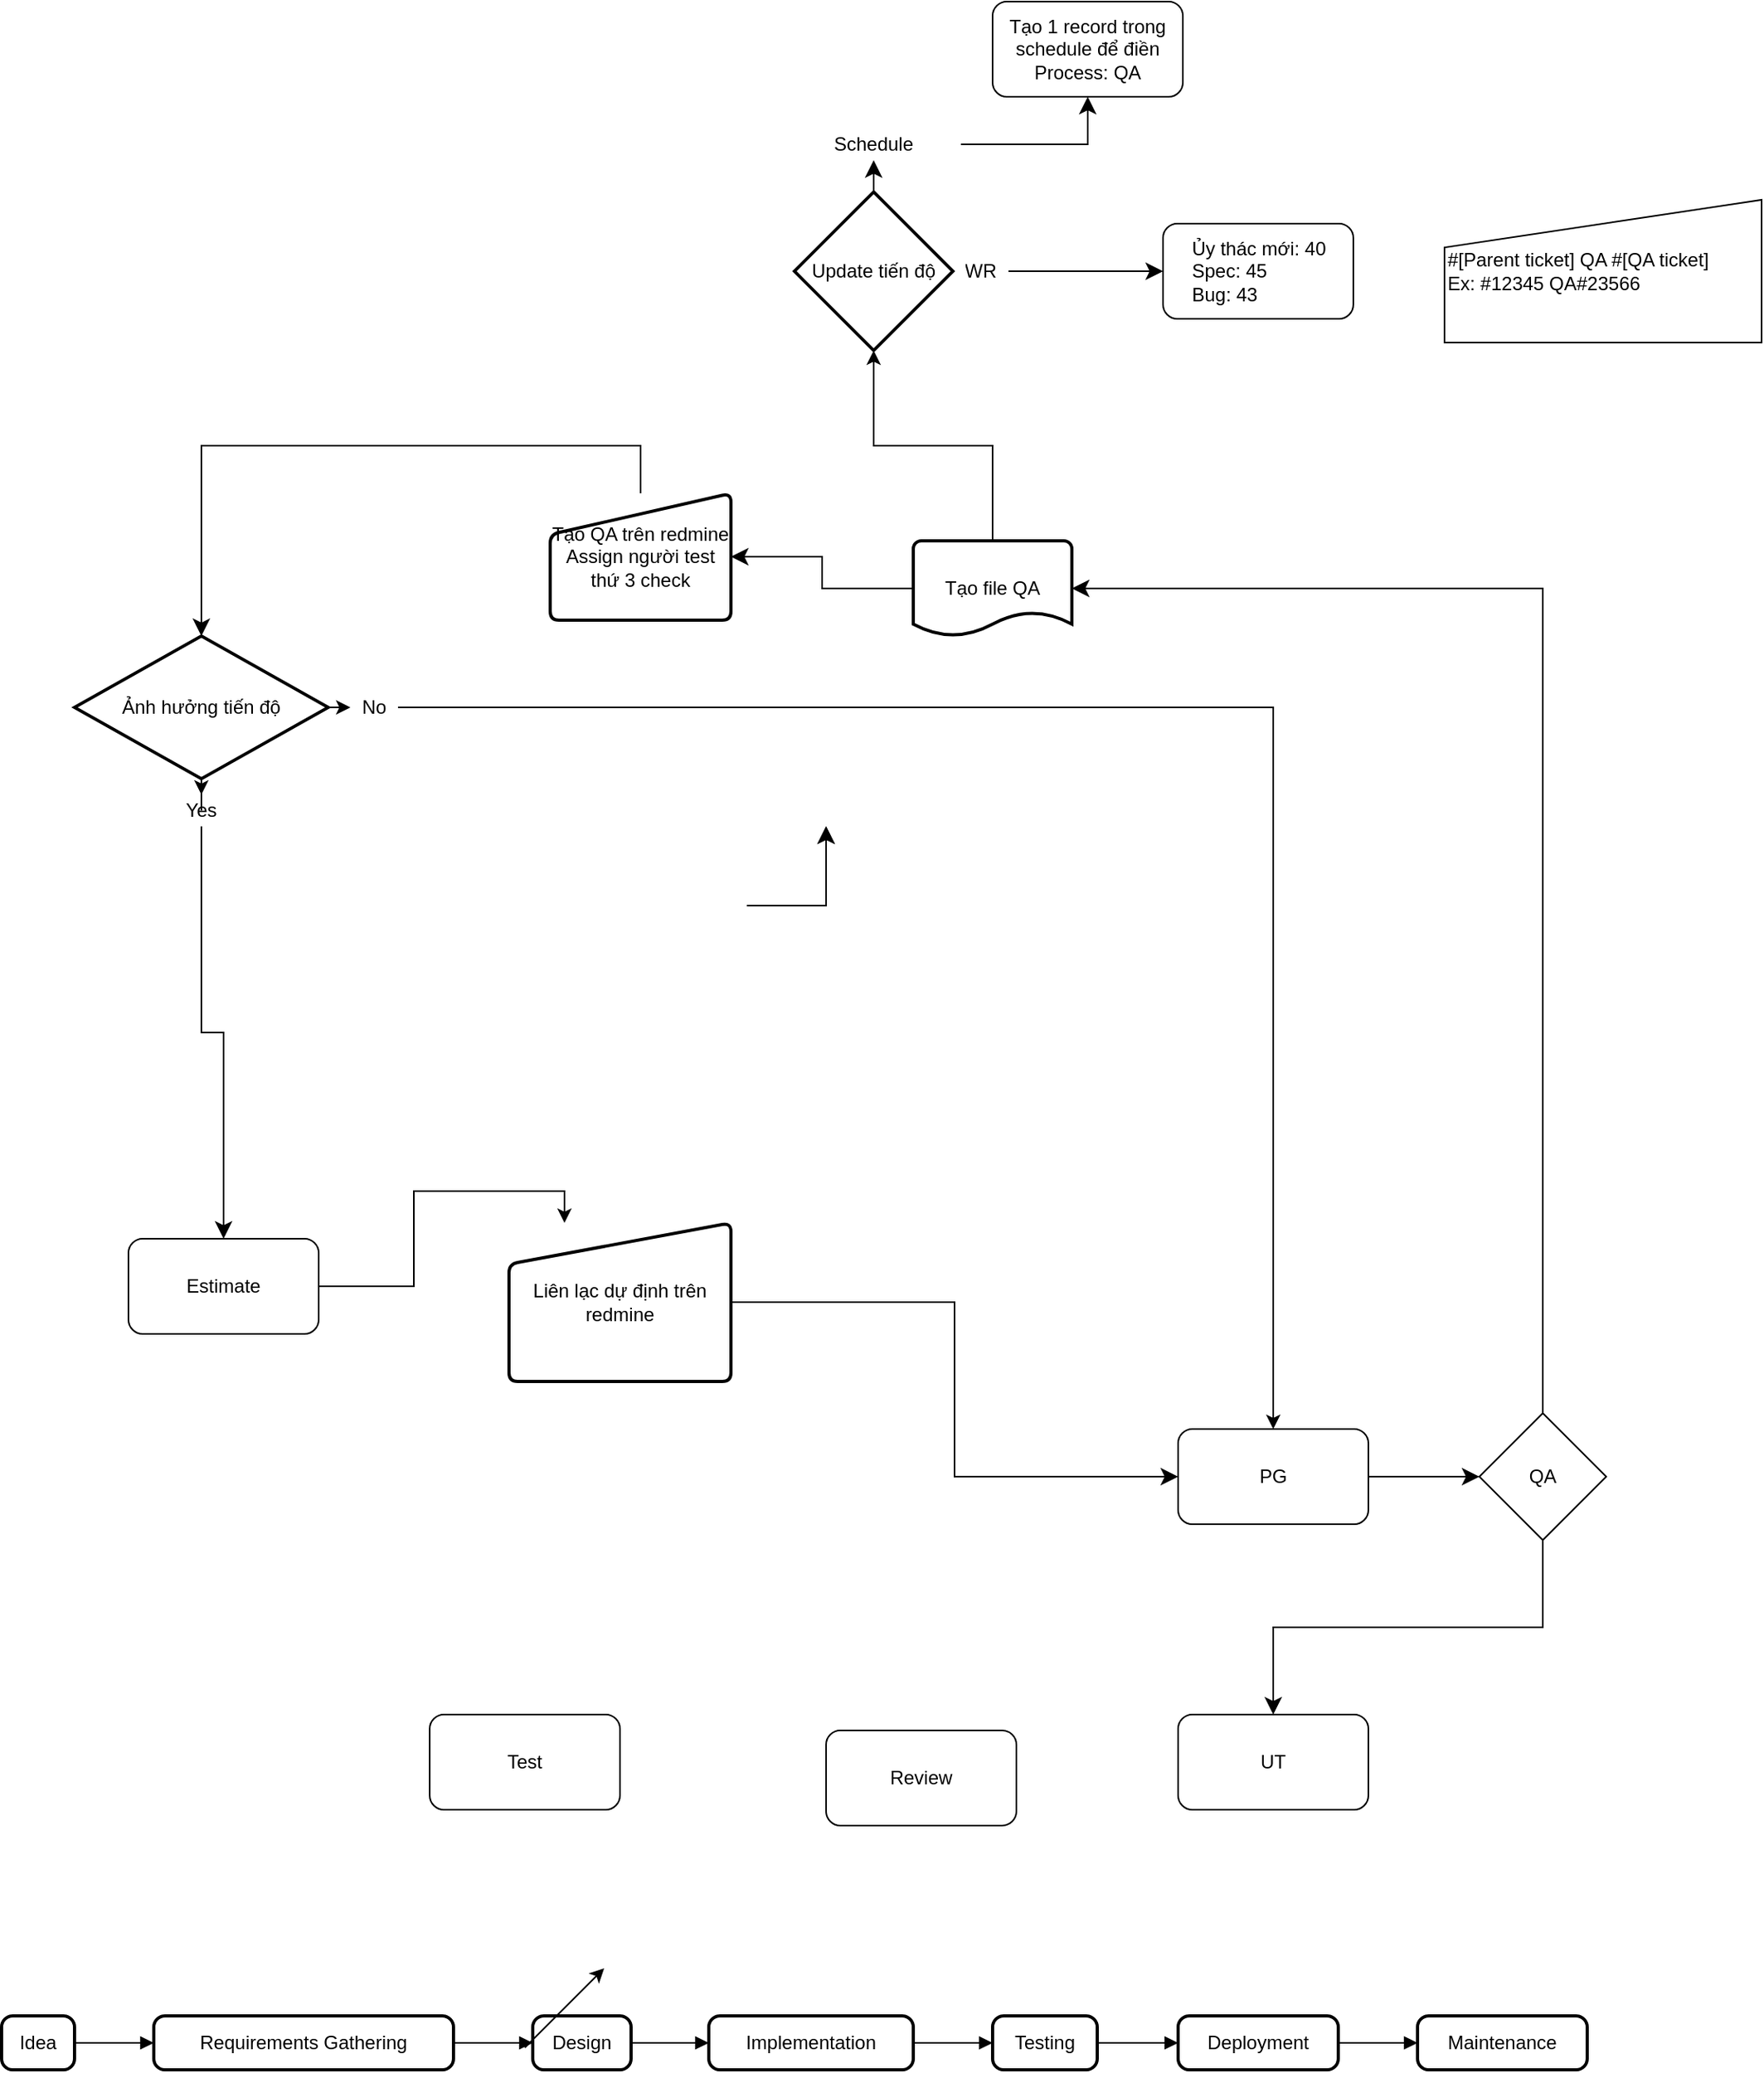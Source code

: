 <mxfile version="22.0.3" type="github">
  <diagram name="Page-1" id="zTbb-Xnv8Q7ji7ILYT0D">
    <mxGraphModel dx="1929" dy="1920" grid="1" gridSize="10" guides="1" tooltips="1" connect="1" arrows="1" fold="1" page="1" pageScale="1" pageWidth="850" pageHeight="1100" math="0" shadow="0">
      <root>
        <mxCell id="0" />
        <mxCell id="1" parent="0" />
        <mxCell id="2" value="Idea" style="rounded=1;absoluteArcSize=1;arcSize=14;whiteSpace=wrap;strokeWidth=2;" parent="1" vertex="1">
          <mxGeometry x="-140" y="210" width="46" height="34" as="geometry" />
        </mxCell>
        <mxCell id="3" value="Requirements Gathering" style="rounded=1;absoluteArcSize=1;arcSize=14;whiteSpace=wrap;strokeWidth=2;" parent="1" vertex="1">
          <mxGeometry x="-44" y="210" width="189" height="34" as="geometry" />
        </mxCell>
        <mxCell id="4" value="Design" style="rounded=1;absoluteArcSize=1;arcSize=14;whiteSpace=wrap;strokeWidth=2;" parent="1" vertex="1">
          <mxGeometry x="195" y="210" width="62" height="34" as="geometry" />
        </mxCell>
        <mxCell id="5" value="Implementation" style="rounded=1;absoluteArcSize=1;arcSize=14;whiteSpace=wrap;strokeWidth=2;" parent="1" vertex="1">
          <mxGeometry x="306" y="210" width="129" height="34" as="geometry" />
        </mxCell>
        <mxCell id="6" value="Testing" style="rounded=1;absoluteArcSize=1;arcSize=14;whiteSpace=wrap;strokeWidth=2;" parent="1" vertex="1">
          <mxGeometry x="485" y="210" width="66" height="34" as="geometry" />
        </mxCell>
        <mxCell id="7" value="Deployment" style="rounded=1;absoluteArcSize=1;arcSize=14;whiteSpace=wrap;strokeWidth=2;" parent="1" vertex="1">
          <mxGeometry x="602" y="210" width="101" height="34" as="geometry" />
        </mxCell>
        <mxCell id="8" value="Maintenance" style="rounded=1;absoluteArcSize=1;arcSize=14;whiteSpace=wrap;strokeWidth=2;" parent="1" vertex="1">
          <mxGeometry x="753" y="210" width="107" height="34" as="geometry" />
        </mxCell>
        <mxCell id="9" value="" style="curved=1;startArrow=none;endArrow=block;exitX=1.002;exitY=0.5;entryX=0.0;entryY=0.5;" parent="1" source="2" target="3" edge="1">
          <mxGeometry relative="1" as="geometry">
            <Array as="points" />
          </mxGeometry>
        </mxCell>
        <mxCell id="10" value="" style="curved=1;startArrow=none;endArrow=block;exitX=0.998;exitY=0.5;entryX=-0.006;entryY=0.5;" parent="1" source="3" target="4" edge="1">
          <mxGeometry relative="1" as="geometry">
            <Array as="points" />
          </mxGeometry>
        </mxCell>
        <mxCell id="11" value="" style="curved=1;startArrow=none;endArrow=block;exitX=0.988;exitY=0.5;entryX=0.002;entryY=0.5;" parent="1" source="4" target="5" edge="1">
          <mxGeometry relative="1" as="geometry">
            <Array as="points" />
          </mxGeometry>
        </mxCell>
        <mxCell id="12" value="" style="curved=1;startArrow=none;endArrow=block;exitX=1.003;exitY=0.5;entryX=0.005;entryY=0.5;" parent="1" source="5" target="6" edge="1">
          <mxGeometry relative="1" as="geometry">
            <Array as="points" />
          </mxGeometry>
        </mxCell>
        <mxCell id="13" value="" style="curved=1;startArrow=none;endArrow=block;exitX=1.008;exitY=0.5;entryX=-0.005;entryY=0.5;" parent="1" source="6" target="7" edge="1">
          <mxGeometry relative="1" as="geometry">
            <Array as="points" />
          </mxGeometry>
        </mxCell>
        <mxCell id="14" value="" style="curved=1;startArrow=none;endArrow=block;exitX=0.999;exitY=0.5;entryX=-0.001;entryY=0.5;" parent="1" source="7" target="8" edge="1">
          <mxGeometry relative="1" as="geometry">
            <Array as="points" />
          </mxGeometry>
        </mxCell>
        <mxCell id="gtDI2S5hlt-X197ZOi6Z-17" style="edgeStyle=orthogonalEdgeStyle;rounded=0;orthogonalLoop=1;jettySize=auto;html=1;exitX=1;exitY=0.5;exitDx=0;exitDy=0;entryX=0.25;entryY=0;entryDx=0;entryDy=0;" edge="1" parent="1" source="gtDI2S5hlt-X197ZOi6Z-14" target="gtDI2S5hlt-X197ZOi6Z-27">
          <mxGeometry relative="1" as="geometry">
            <mxPoint x="180" y="-250" as="targetPoint" />
          </mxGeometry>
        </mxCell>
        <mxCell id="gtDI2S5hlt-X197ZOi6Z-14" value="Estimate" style="rounded=1;whiteSpace=wrap;html=1;" vertex="1" parent="1">
          <mxGeometry x="-60" y="-280" width="120" height="60" as="geometry" />
        </mxCell>
        <mxCell id="gtDI2S5hlt-X197ZOi6Z-16" value="" style="endArrow=classic;html=1;rounded=0;" edge="1" parent="1">
          <mxGeometry width="50" height="50" relative="1" as="geometry">
            <mxPoint x="190" y="230" as="sourcePoint" />
            <mxPoint x="240" y="180" as="targetPoint" />
          </mxGeometry>
        </mxCell>
        <mxCell id="gtDI2S5hlt-X197ZOi6Z-18" value="PG" style="rounded=1;whiteSpace=wrap;html=1;" vertex="1" parent="1">
          <mxGeometry x="602" y="-160" width="120" height="60" as="geometry" />
        </mxCell>
        <mxCell id="gtDI2S5hlt-X197ZOi6Z-19" value="UT" style="rounded=1;whiteSpace=wrap;html=1;" vertex="1" parent="1">
          <mxGeometry x="602" y="20" width="120" height="60" as="geometry" />
        </mxCell>
        <mxCell id="gtDI2S5hlt-X197ZOi6Z-20" value="Review" style="rounded=1;whiteSpace=wrap;html=1;" vertex="1" parent="1">
          <mxGeometry x="380" y="30" width="120" height="60" as="geometry" />
        </mxCell>
        <mxCell id="gtDI2S5hlt-X197ZOi6Z-21" value="Test" style="rounded=1;whiteSpace=wrap;html=1;" vertex="1" parent="1">
          <mxGeometry x="130" y="20" width="120" height="60" as="geometry" />
        </mxCell>
        <mxCell id="gtDI2S5hlt-X197ZOi6Z-22" value="QA" style="rhombus;whiteSpace=wrap;html=1;" vertex="1" parent="1">
          <mxGeometry x="792" y="-170" width="80" height="80" as="geometry" />
        </mxCell>
        <mxCell id="gtDI2S5hlt-X197ZOi6Z-25" value="" style="edgeStyle=elbowEdgeStyle;elbow=vertical;endArrow=classic;html=1;curved=0;rounded=0;endSize=8;startSize=8;exitX=0.5;exitY=1;exitDx=0;exitDy=0;entryX=0.5;entryY=0;entryDx=0;entryDy=0;" edge="1" parent="1" source="gtDI2S5hlt-X197ZOi6Z-42" target="gtDI2S5hlt-X197ZOi6Z-14">
          <mxGeometry width="50" height="50" relative="1" as="geometry">
            <mxPoint x="-12" y="-490" as="sourcePoint" />
            <mxPoint x="380" y="-280" as="targetPoint" />
            <Array as="points" />
          </mxGeometry>
        </mxCell>
        <mxCell id="gtDI2S5hlt-X197ZOi6Z-27" value="Liên lạc dự định trên redmine" style="html=1;strokeWidth=2;shape=manualInput;whiteSpace=wrap;rounded=1;size=26;arcSize=11;" vertex="1" parent="1">
          <mxGeometry x="180" y="-290" width="140" height="100" as="geometry" />
        </mxCell>
        <mxCell id="gtDI2S5hlt-X197ZOi6Z-29" value="" style="edgeStyle=elbowEdgeStyle;elbow=vertical;endArrow=classic;html=1;curved=0;rounded=0;endSize=8;startSize=8;exitX=0.5;exitY=0;exitDx=0;exitDy=0;entryX=1;entryY=0.5;entryDx=0;entryDy=0;entryPerimeter=0;" edge="1" parent="1" source="gtDI2S5hlt-X197ZOi6Z-22" target="gtDI2S5hlt-X197ZOi6Z-28">
          <mxGeometry width="50" height="50" relative="1" as="geometry">
            <mxPoint x="610" y="-290" as="sourcePoint" />
            <mxPoint x="420" y="-520" as="targetPoint" />
            <Array as="points">
              <mxPoint x="720" y="-690" />
            </Array>
          </mxGeometry>
        </mxCell>
        <mxCell id="gtDI2S5hlt-X197ZOi6Z-52" style="edgeStyle=orthogonalEdgeStyle;rounded=0;orthogonalLoop=1;jettySize=auto;html=1;exitX=0.5;exitY=0;exitDx=0;exitDy=0;exitPerimeter=0;entryX=0.5;entryY=1;entryDx=0;entryDy=0;entryPerimeter=0;" edge="1" parent="1" source="gtDI2S5hlt-X197ZOi6Z-28" target="gtDI2S5hlt-X197ZOi6Z-53">
          <mxGeometry relative="1" as="geometry" />
        </mxCell>
        <mxCell id="gtDI2S5hlt-X197ZOi6Z-28" value="Tạo file QA" style="strokeWidth=2;html=1;shape=mxgraph.flowchart.document2;whiteSpace=wrap;size=0.25;" vertex="1" parent="1">
          <mxGeometry x="435" y="-720" width="100" height="60" as="geometry" />
        </mxCell>
        <mxCell id="gtDI2S5hlt-X197ZOi6Z-30" value="" style="edgeStyle=elbowEdgeStyle;elbow=horizontal;endArrow=classic;html=1;curved=0;rounded=0;endSize=8;startSize=8;exitX=1;exitY=0.5;exitDx=0;exitDy=0;" edge="1" parent="1" source="gtDI2S5hlt-X197ZOi6Z-27" target="gtDI2S5hlt-X197ZOi6Z-18">
          <mxGeometry width="50" height="50" relative="1" as="geometry">
            <mxPoint x="300" y="-250" as="sourcePoint" />
            <mxPoint x="380" y="-280" as="targetPoint" />
          </mxGeometry>
        </mxCell>
        <mxCell id="gtDI2S5hlt-X197ZOi6Z-31" value="" style="edgeStyle=elbowEdgeStyle;elbow=horizontal;endArrow=classic;html=1;curved=0;rounded=0;endSize=8;startSize=8;entryX=1;entryY=0.5;entryDx=0;entryDy=0;" edge="1" parent="1" source="gtDI2S5hlt-X197ZOi6Z-28" target="gtDI2S5hlt-X197ZOi6Z-33">
          <mxGeometry width="50" height="50" relative="1" as="geometry">
            <mxPoint x="270" y="-310" as="sourcePoint" />
            <mxPoint x="320" y="-360" as="targetPoint" />
          </mxGeometry>
        </mxCell>
        <mxCell id="gtDI2S5hlt-X197ZOi6Z-32" value="" style="edgeStyle=elbowEdgeStyle;elbow=horizontal;endArrow=classic;html=1;curved=0;rounded=0;endSize=8;startSize=8;exitX=1;exitY=0.5;exitDx=0;exitDy=0;" edge="1" parent="1" source="gtDI2S5hlt-X197ZOi6Z-18" target="gtDI2S5hlt-X197ZOi6Z-22">
          <mxGeometry width="50" height="50" relative="1" as="geometry">
            <mxPoint x="552" y="-110" as="sourcePoint" />
            <mxPoint x="602" y="-160" as="targetPoint" />
          </mxGeometry>
        </mxCell>
        <mxCell id="gtDI2S5hlt-X197ZOi6Z-33" value="Tạo QA trên redmine&lt;br&gt;Assign người test thứ 3 check" style="html=1;strokeWidth=2;shape=manualInput;whiteSpace=wrap;rounded=1;size=26;arcSize=11;" vertex="1" parent="1">
          <mxGeometry x="206" y="-750" width="114" height="80" as="geometry" />
        </mxCell>
        <mxCell id="gtDI2S5hlt-X197ZOi6Z-35" value="" style="edgeStyle=elbowEdgeStyle;elbow=vertical;endArrow=classic;html=1;curved=0;rounded=0;endSize=8;startSize=8;" edge="1" parent="1" source="gtDI2S5hlt-X197ZOi6Z-33" target="gtDI2S5hlt-X197ZOi6Z-34">
          <mxGeometry width="50" height="50" relative="1" as="geometry">
            <mxPoint x="230" y="-560" as="sourcePoint" />
            <mxPoint x="-10" y="-660" as="targetPoint" />
            <Array as="points">
              <mxPoint x="140" y="-780" />
            </Array>
          </mxGeometry>
        </mxCell>
        <mxCell id="gtDI2S5hlt-X197ZOi6Z-44" style="edgeStyle=orthogonalEdgeStyle;rounded=0;orthogonalLoop=1;jettySize=auto;html=1;exitX=0.5;exitY=1;exitDx=0;exitDy=0;exitPerimeter=0;" edge="1" parent="1" source="gtDI2S5hlt-X197ZOi6Z-34" target="gtDI2S5hlt-X197ZOi6Z-42">
          <mxGeometry relative="1" as="geometry" />
        </mxCell>
        <mxCell id="gtDI2S5hlt-X197ZOi6Z-34" value="Ảnh hưởng tiến độ" style="strokeWidth=2;html=1;shape=mxgraph.flowchart.decision;whiteSpace=wrap;" vertex="1" parent="1">
          <mxGeometry x="-94" y="-660" width="160" height="90" as="geometry" />
        </mxCell>
        <mxCell id="gtDI2S5hlt-X197ZOi6Z-36" value="" style="edgeStyle=elbowEdgeStyle;elbow=vertical;endArrow=classic;html=1;curved=0;rounded=0;endSize=8;startSize=8;exitX=0.5;exitY=1;exitDx=0;exitDy=0;entryX=0.5;entryY=0;entryDx=0;entryDy=0;" edge="1" parent="1" source="gtDI2S5hlt-X197ZOi6Z-22" target="gtDI2S5hlt-X197ZOi6Z-19">
          <mxGeometry width="50" height="50" relative="1" as="geometry">
            <mxPoint x="552" y="10" as="sourcePoint" />
            <mxPoint x="602" y="-40" as="targetPoint" />
          </mxGeometry>
        </mxCell>
        <UserObject label="Yes" placeholders="1" name="Variable" id="gtDI2S5hlt-X197ZOi6Z-42">
          <mxCell style="text;html=1;strokeColor=none;fillColor=none;align=center;verticalAlign=middle;whiteSpace=wrap;overflow=hidden;" vertex="1" parent="1">
            <mxGeometry x="-54" y="-560" width="80" height="20" as="geometry" />
          </mxCell>
        </UserObject>
        <mxCell id="gtDI2S5hlt-X197ZOi6Z-50" style="edgeStyle=orthogonalEdgeStyle;rounded=0;orthogonalLoop=1;jettySize=auto;html=1;exitX=1;exitY=0.5;exitDx=0;exitDy=0;" edge="1" parent="1" source="gtDI2S5hlt-X197ZOi6Z-45" target="gtDI2S5hlt-X197ZOi6Z-18">
          <mxGeometry relative="1" as="geometry" />
        </mxCell>
        <UserObject label="No" placeholders="1" name="Variable" id="gtDI2S5hlt-X197ZOi6Z-45">
          <mxCell style="text;html=1;strokeColor=none;fillColor=none;align=center;verticalAlign=middle;whiteSpace=wrap;overflow=hidden;" vertex="1" parent="1">
            <mxGeometry x="80" y="-625" width="30" height="20" as="geometry" />
          </mxCell>
        </UserObject>
        <mxCell id="gtDI2S5hlt-X197ZOi6Z-46" style="edgeStyle=orthogonalEdgeStyle;rounded=0;orthogonalLoop=1;jettySize=auto;html=1;exitX=1;exitY=0.5;exitDx=0;exitDy=0;exitPerimeter=0;entryX=0;entryY=0.5;entryDx=0;entryDy=0;" edge="1" parent="1" source="gtDI2S5hlt-X197ZOi6Z-34" target="gtDI2S5hlt-X197ZOi6Z-45">
          <mxGeometry relative="1" as="geometry">
            <mxPoint x="-4" y="-560" as="sourcePoint" />
            <mxPoint x="-4" y="-520" as="targetPoint" />
          </mxGeometry>
        </mxCell>
        <mxCell id="gtDI2S5hlt-X197ZOi6Z-48" value="Tạo 1 record trong schedule để điền&lt;br&gt;Process: QA" style="rounded=1;whiteSpace=wrap;html=1;" vertex="1" parent="1">
          <mxGeometry x="485" y="-1060" width="120" height="60" as="geometry" />
        </mxCell>
        <mxCell id="gtDI2S5hlt-X197ZOi6Z-49" value="" style="edgeStyle=segmentEdgeStyle;endArrow=classic;html=1;curved=0;rounded=0;endSize=8;startSize=8;" edge="1" parent="1">
          <mxGeometry width="50" height="50" relative="1" as="geometry">
            <mxPoint x="330" y="-490" as="sourcePoint" />
            <mxPoint x="380" y="-540" as="targetPoint" />
          </mxGeometry>
        </mxCell>
        <mxCell id="gtDI2S5hlt-X197ZOi6Z-51" value="" style="edgeStyle=segmentEdgeStyle;endArrow=classic;html=1;curved=0;rounded=0;endSize=8;startSize=8;" edge="1" parent="1">
          <mxGeometry width="50" height="50" relative="1" as="geometry">
            <mxPoint x="330" y="-490" as="sourcePoint" />
            <mxPoint x="380" y="-540" as="targetPoint" />
          </mxGeometry>
        </mxCell>
        <mxCell id="gtDI2S5hlt-X197ZOi6Z-53" value="Update tiến độ" style="strokeWidth=2;html=1;shape=mxgraph.flowchart.decision;whiteSpace=wrap;" vertex="1" parent="1">
          <mxGeometry x="360" y="-940" width="100" height="100" as="geometry" />
        </mxCell>
        <UserObject label="Schedule" placeholders="1" name="Variable" id="gtDI2S5hlt-X197ZOi6Z-54">
          <mxCell style="text;html=1;strokeColor=none;fillColor=none;align=center;verticalAlign=middle;whiteSpace=wrap;overflow=hidden;" vertex="1" parent="1">
            <mxGeometry x="355" y="-980" width="110" height="20" as="geometry" />
          </mxCell>
        </UserObject>
        <mxCell id="gtDI2S5hlt-X197ZOi6Z-55" value="" style="edgeStyle=segmentEdgeStyle;endArrow=classic;html=1;curved=0;rounded=0;endSize=8;startSize=8;exitX=0.5;exitY=0;exitDx=0;exitDy=0;exitPerimeter=0;entryX=0.5;entryY=1;entryDx=0;entryDy=0;" edge="1" parent="1" source="gtDI2S5hlt-X197ZOi6Z-53" target="gtDI2S5hlt-X197ZOi6Z-54">
          <mxGeometry width="50" height="50" relative="1" as="geometry">
            <mxPoint x="330" y="-740" as="sourcePoint" />
            <mxPoint x="380" y="-790" as="targetPoint" />
          </mxGeometry>
        </mxCell>
        <mxCell id="gtDI2S5hlt-X197ZOi6Z-56" value="" style="edgeStyle=segmentEdgeStyle;endArrow=classic;html=1;curved=0;rounded=0;endSize=8;startSize=8;exitX=1;exitY=0.5;exitDx=0;exitDy=0;entryX=0.5;entryY=1;entryDx=0;entryDy=0;" edge="1" parent="1" source="gtDI2S5hlt-X197ZOi6Z-54" target="gtDI2S5hlt-X197ZOi6Z-48">
          <mxGeometry width="50" height="50" relative="1" as="geometry">
            <mxPoint x="330" y="-740" as="sourcePoint" />
            <mxPoint x="380" y="-790" as="targetPoint" />
          </mxGeometry>
        </mxCell>
        <mxCell id="gtDI2S5hlt-X197ZOi6Z-57" value="&lt;div style=&quot;text-align: left;&quot;&gt;&lt;span style=&quot;background-color: initial;&quot;&gt;Ủy thác mới: 40&lt;/span&gt;&lt;/div&gt;&lt;div style=&quot;text-align: left;&quot;&gt;&lt;span style=&quot;background-color: initial;&quot;&gt;Spec: 45&lt;/span&gt;&lt;/div&gt;&lt;div style=&quot;text-align: left;&quot;&gt;&lt;span style=&quot;background-color: initial;&quot;&gt;Bug: 43&lt;/span&gt;&lt;/div&gt;" style="rounded=1;whiteSpace=wrap;html=1;" vertex="1" parent="1">
          <mxGeometry x="592.5" y="-920" width="120" height="60" as="geometry" />
        </mxCell>
        <UserObject label="WR" placeholders="1" name="Variable" id="gtDI2S5hlt-X197ZOi6Z-58">
          <mxCell style="text;html=1;strokeColor=none;fillColor=none;align=center;verticalAlign=middle;whiteSpace=wrap;overflow=hidden;" vertex="1" parent="1">
            <mxGeometry x="460" y="-900" width="35" height="20" as="geometry" />
          </mxCell>
        </UserObject>
        <mxCell id="gtDI2S5hlt-X197ZOi6Z-59" value="" style="edgeStyle=segmentEdgeStyle;endArrow=classic;html=1;curved=0;rounded=0;endSize=8;startSize=8;exitX=1;exitY=0.5;exitDx=0;exitDy=0;exitPerimeter=0;" edge="1" parent="1" source="gtDI2S5hlt-X197ZOi6Z-53" target="gtDI2S5hlt-X197ZOi6Z-58">
          <mxGeometry width="50" height="50" relative="1" as="geometry">
            <mxPoint x="420" y="-930" as="sourcePoint" />
            <mxPoint x="510" y="-890" as="targetPoint" />
          </mxGeometry>
        </mxCell>
        <mxCell id="gtDI2S5hlt-X197ZOi6Z-60" value="" style="edgeStyle=elbowEdgeStyle;elbow=vertical;endArrow=classic;html=1;curved=0;rounded=0;endSize=8;startSize=8;entryX=0;entryY=0.5;entryDx=0;entryDy=0;" edge="1" parent="1" target="gtDI2S5hlt-X197ZOi6Z-57">
          <mxGeometry width="50" height="50" relative="1" as="geometry">
            <mxPoint x="495" y="-890" as="sourcePoint" />
            <mxPoint x="301.5" y="-720" as="targetPoint" />
            <Array as="points">
              <mxPoint x="550" y="-890" />
            </Array>
          </mxGeometry>
        </mxCell>
        <mxCell id="gtDI2S5hlt-X197ZOi6Z-61" value="#[Parent ticket] QA #[QA ticket]&lt;br&gt;Ex: #12345 QA#23566" style="shape=manualInput;whiteSpace=wrap;html=1;align=left;" vertex="1" parent="1">
          <mxGeometry x="770" y="-935" width="200" height="90" as="geometry" />
        </mxCell>
      </root>
    </mxGraphModel>
  </diagram>
</mxfile>
